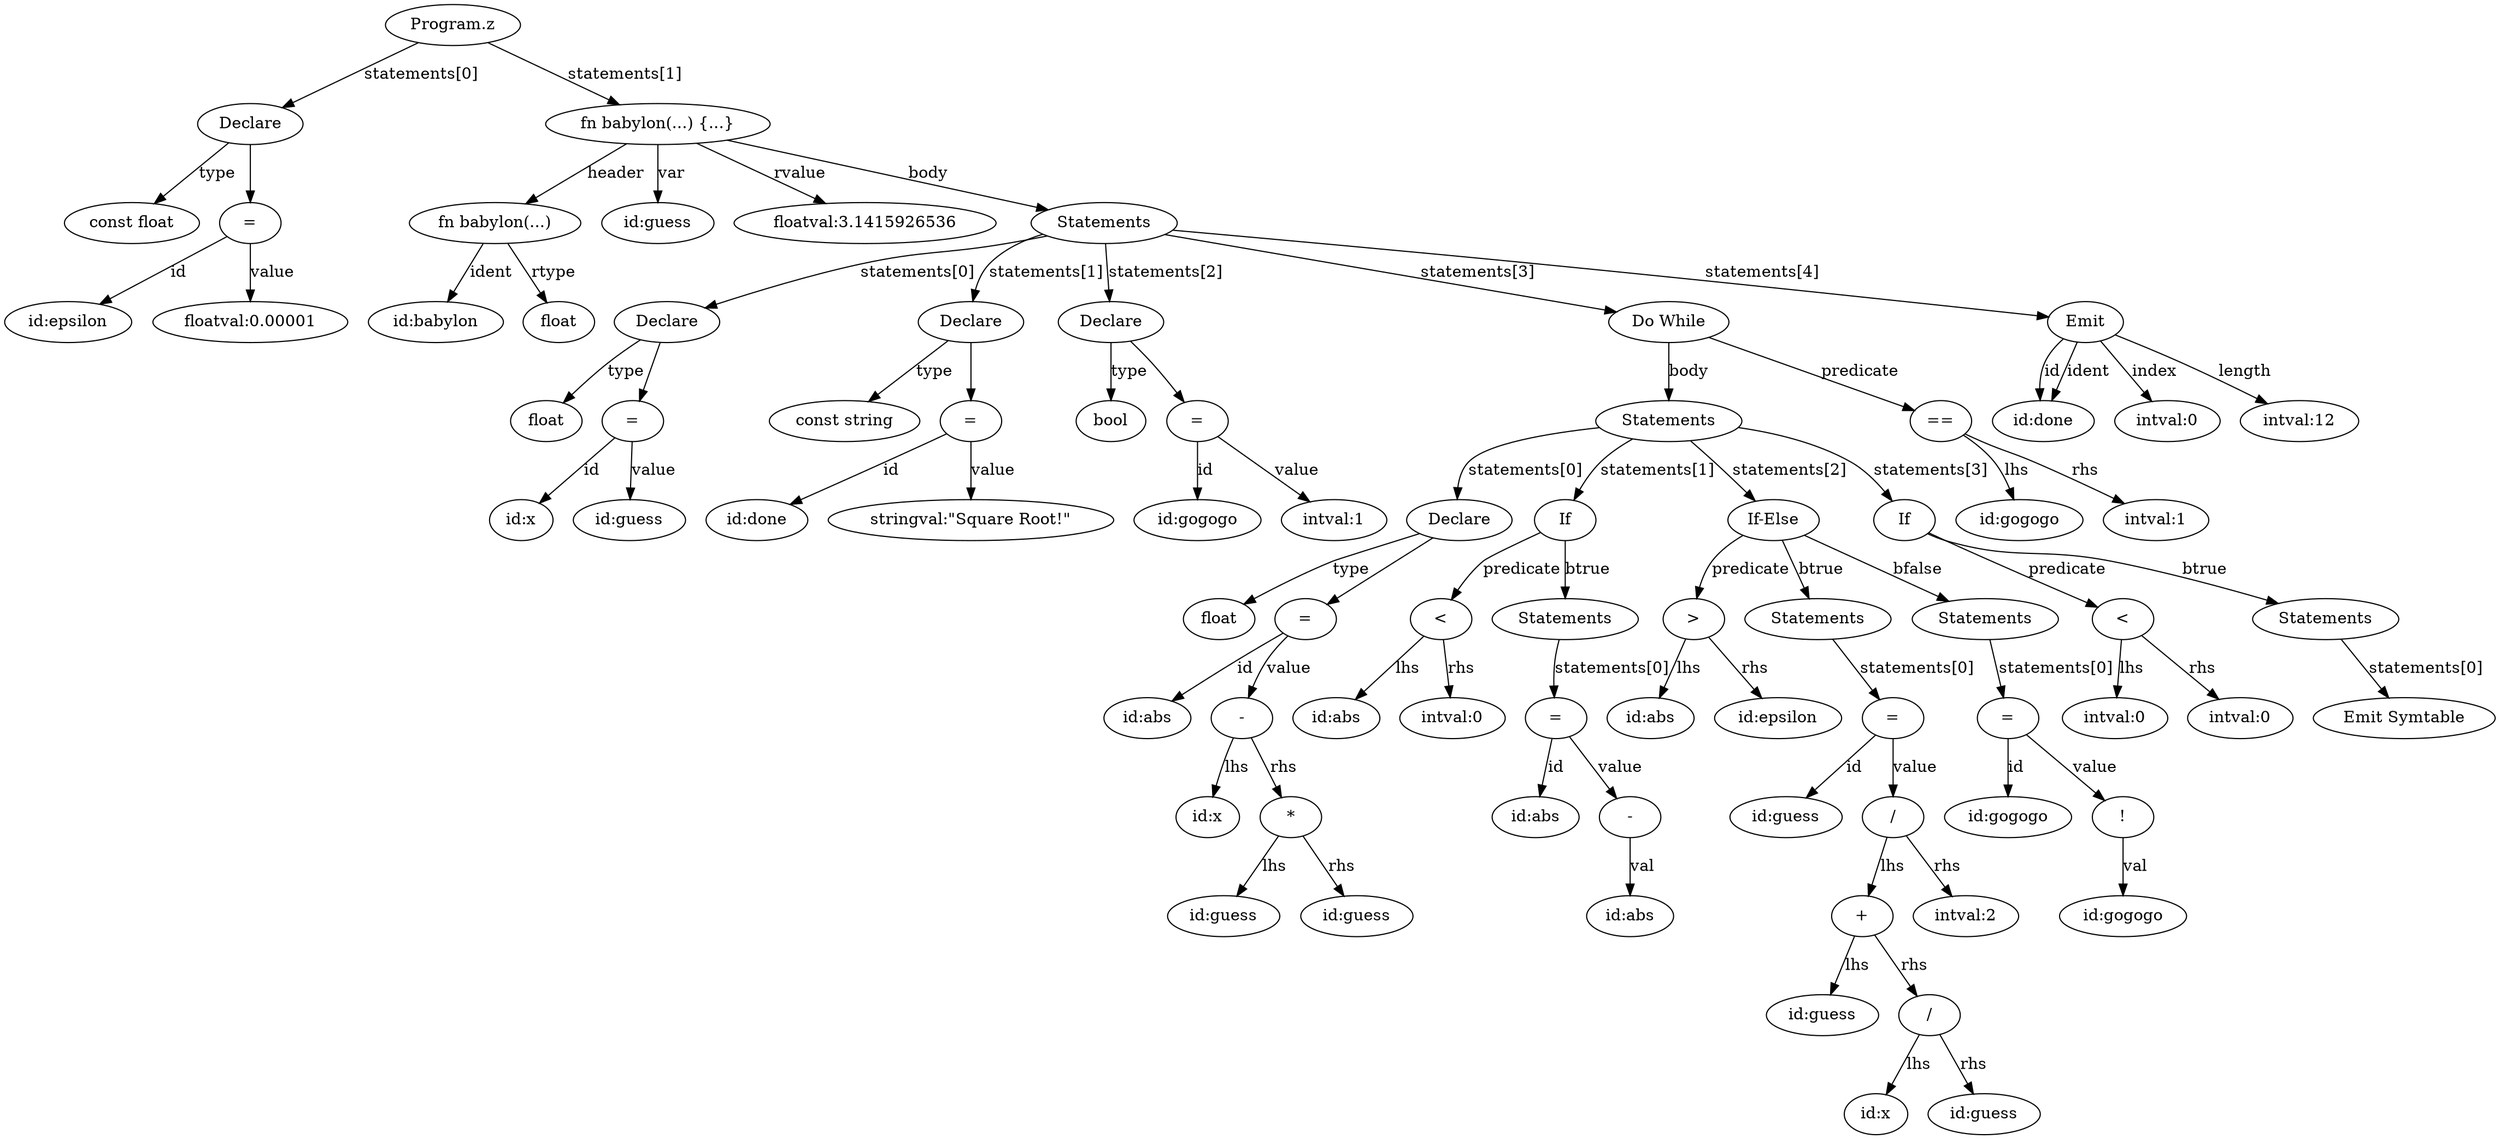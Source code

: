 digraph {
	Node0[label="Program.z"]
	Node1[label="Declare"]
Node0->Node1[label="statements[0]"]
	Node2[label="const float"]
Node1->Node2[label="type"]
	Node3[label="="]
Node1->Node3[label=""]
	Node4[label="id:epsilon"]
Node3->Node4[label="id"]
	Node5[label="floatval:0.00001"]
Node3->Node5[label="value"]
	Node6[label="fn babylon(...) {...}"]
Node0->Node6[label="statements[1]"]
	Node7[label="fn babylon(...)"]
Node6->Node7[label="header"]
	Node8[label="id:babylon"]
Node7->Node8[label="ident"]
	Node9[label="float"]
Node7->Node9[label="rtype"]
	Node10[label="id:guess"]
Node6->Node10[label="var"]
	Node11[label="floatval:3.1415926536"]
Node6->Node11[label="rvalue"]
	Node12[label="Statements"]
Node6->Node12[label="body"]
	Node13[label="Declare"]
Node12->Node13[label="statements[0]"]
	Node14[label="float"]
Node13->Node14[label="type"]
	Node15[label="="]
Node13->Node15[label=""]
	Node16[label="id:x"]
Node15->Node16[label="id"]
	Node17[label="id:guess"]
Node15->Node17[label="value"]
	Node18[label="Declare"]
Node12->Node18[label="statements[1]"]
	Node19[label="const string"]
Node18->Node19[label="type"]
	Node20[label="="]
Node18->Node20[label=""]
	Node21[label="id:done"]
Node20->Node21[label="id"]
	Node22[label="stringval:\"Square Root!\""]
Node20->Node22[label="value"]
	Node23[label="Declare"]
Node12->Node23[label="statements[2]"]
	Node24[label="bool"]
Node23->Node24[label="type"]
	Node25[label="="]
Node23->Node25[label=""]
	Node26[label="id:gogogo"]
Node25->Node26[label="id"]
	Node27[label="intval:1"]
Node25->Node27[label="value"]
	Node28[label="Do While"]
Node12->Node28[label="statements[3]"]
	Node29[label="Statements"]
Node28->Node29[label="body"]
	Node30[label="Declare"]
Node29->Node30[label="statements[0]"]
	Node31[label="float"]
Node30->Node31[label="type"]
	Node32[label="="]
Node30->Node32[label=""]
	Node33[label="id:abs"]
Node32->Node33[label="id"]
	Node34[label="-"]
Node32->Node34[label="value"]
	Node35[label="id:x"]
Node34->Node35[label="lhs"]
	Node36[label="*"]
Node34->Node36[label="rhs"]
	Node37[label="id:guess"]
Node36->Node37[label="lhs"]
	Node38[label="id:guess"]
Node36->Node38[label="rhs"]
	Node39[label="If"]
Node29->Node39[label="statements[1]"]
	Node40[label="<"]
Node39->Node40[label="predicate"]
	Node41[label="id:abs"]
Node40->Node41[label="lhs"]
	Node42[label="intval:0"]
Node40->Node42[label="rhs"]
	Node43[label="Statements"]
Node39->Node43[label="btrue"]
	Node44[label="="]
Node43->Node44[label="statements[0]"]
	Node45[label="id:abs"]
Node44->Node45[label="id"]
	Node46[label="-"]
Node44->Node46[label="value"]
	Node47[label="id:abs"]
Node46->Node47[label="val"]
	Node48[label="If-Else"]
Node29->Node48[label="statements[2]"]
	Node49[label=">"]
Node48->Node49[label="predicate"]
	Node50[label="id:abs"]
Node49->Node50[label="lhs"]
	Node51[label="id:epsilon"]
Node49->Node51[label="rhs"]
	Node52[label="Statements"]
Node48->Node52[label="btrue"]
	Node53[label="="]
Node52->Node53[label="statements[0]"]
	Node54[label="id:guess"]
Node53->Node54[label="id"]
	Node55[label="/"]
Node53->Node55[label="value"]
	Node56[label="+"]
Node55->Node56[label="lhs"]
	Node57[label="id:guess"]
Node56->Node57[label="lhs"]
	Node58[label="/"]
Node56->Node58[label="rhs"]
	Node59[label="id:x"]
Node58->Node59[label="lhs"]
	Node60[label="id:guess"]
Node58->Node60[label="rhs"]
	Node61[label="intval:2"]
Node55->Node61[label="rhs"]
	Node62[label="Statements"]
Node48->Node62[label="bfalse"]
	Node63[label="="]
Node62->Node63[label="statements[0]"]
	Node64[label="id:gogogo"]
Node63->Node64[label="id"]
	Node65[label="!"]
Node63->Node65[label="value"]
	Node66[label="id:gogogo"]
Node65->Node66[label="val"]
	Node67[label="If"]
Node29->Node67[label="statements[3]"]
	Node68[label="<"]
Node67->Node68[label="predicate"]
	Node69[label="intval:0"]
Node68->Node69[label="lhs"]
	Node70[label="intval:0"]
Node68->Node70[label="rhs"]
	Node71[label="Statements"]
Node67->Node71[label="btrue"]
	Node72[label="Emit Symtable"]
Node71->Node72[label="statements[0]"]
	Node73[label="=="]
Node28->Node73[label="predicate"]
	Node74[label="id:gogogo"]
Node73->Node74[label="lhs"]
	Node75[label="intval:1"]
Node73->Node75[label="rhs"]
	Node76[label="Emit"]
Node12->Node76[label="statements[4]"]
	Node77[label="id:done"]
Node76->Node77[label="id"]
	Node77[label="id:done"]
Node76->Node77[label="ident"]
	Node78[label="intval:0"]
Node76->Node78[label="index"]
	Node79[label="intval:12"]
Node76->Node79[label="length"]
}